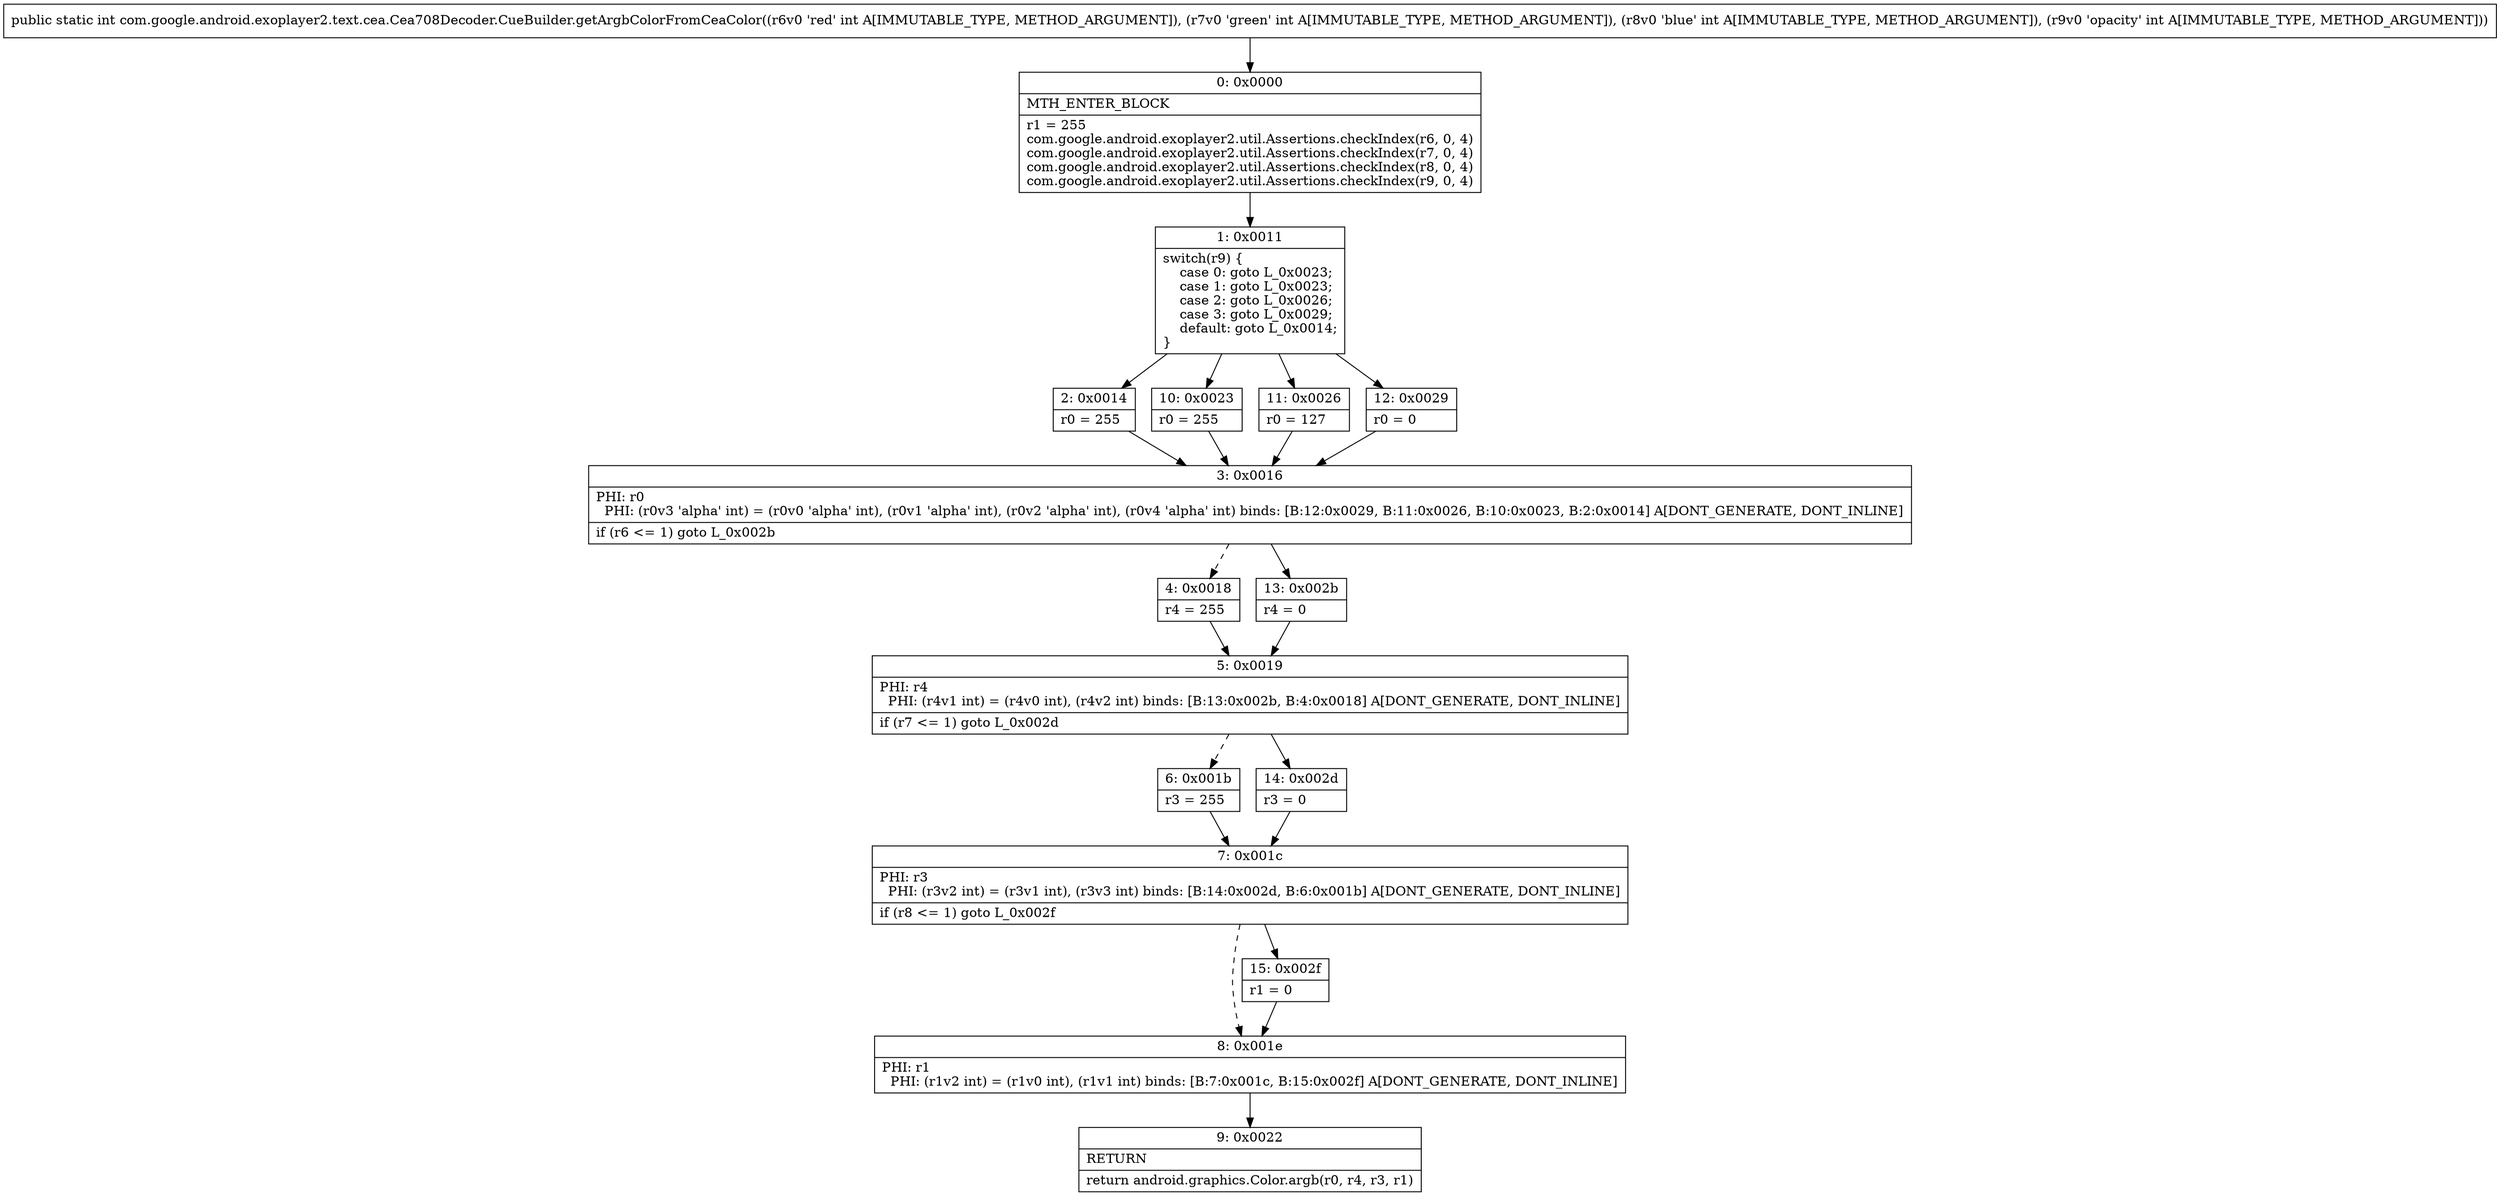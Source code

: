 digraph "CFG forcom.google.android.exoplayer2.text.cea.Cea708Decoder.CueBuilder.getArgbColorFromCeaColor(IIII)I" {
Node_0 [shape=record,label="{0\:\ 0x0000|MTH_ENTER_BLOCK\l|r1 = 255\lcom.google.android.exoplayer2.util.Assertions.checkIndex(r6, 0, 4)\lcom.google.android.exoplayer2.util.Assertions.checkIndex(r7, 0, 4)\lcom.google.android.exoplayer2.util.Assertions.checkIndex(r8, 0, 4)\lcom.google.android.exoplayer2.util.Assertions.checkIndex(r9, 0, 4)\l}"];
Node_1 [shape=record,label="{1\:\ 0x0011|switch(r9) \{\l    case 0: goto L_0x0023;\l    case 1: goto L_0x0023;\l    case 2: goto L_0x0026;\l    case 3: goto L_0x0029;\l    default: goto L_0x0014;\l\}\l}"];
Node_2 [shape=record,label="{2\:\ 0x0014|r0 = 255\l}"];
Node_3 [shape=record,label="{3\:\ 0x0016|PHI: r0 \l  PHI: (r0v3 'alpha' int) = (r0v0 'alpha' int), (r0v1 'alpha' int), (r0v2 'alpha' int), (r0v4 'alpha' int) binds: [B:12:0x0029, B:11:0x0026, B:10:0x0023, B:2:0x0014] A[DONT_GENERATE, DONT_INLINE]\l|if (r6 \<= 1) goto L_0x002b\l}"];
Node_4 [shape=record,label="{4\:\ 0x0018|r4 = 255\l}"];
Node_5 [shape=record,label="{5\:\ 0x0019|PHI: r4 \l  PHI: (r4v1 int) = (r4v0 int), (r4v2 int) binds: [B:13:0x002b, B:4:0x0018] A[DONT_GENERATE, DONT_INLINE]\l|if (r7 \<= 1) goto L_0x002d\l}"];
Node_6 [shape=record,label="{6\:\ 0x001b|r3 = 255\l}"];
Node_7 [shape=record,label="{7\:\ 0x001c|PHI: r3 \l  PHI: (r3v2 int) = (r3v1 int), (r3v3 int) binds: [B:14:0x002d, B:6:0x001b] A[DONT_GENERATE, DONT_INLINE]\l|if (r8 \<= 1) goto L_0x002f\l}"];
Node_8 [shape=record,label="{8\:\ 0x001e|PHI: r1 \l  PHI: (r1v2 int) = (r1v0 int), (r1v1 int) binds: [B:7:0x001c, B:15:0x002f] A[DONT_GENERATE, DONT_INLINE]\l}"];
Node_9 [shape=record,label="{9\:\ 0x0022|RETURN\l|return android.graphics.Color.argb(r0, r4, r3, r1)\l}"];
Node_10 [shape=record,label="{10\:\ 0x0023|r0 = 255\l}"];
Node_11 [shape=record,label="{11\:\ 0x0026|r0 = 127\l}"];
Node_12 [shape=record,label="{12\:\ 0x0029|r0 = 0\l}"];
Node_13 [shape=record,label="{13\:\ 0x002b|r4 = 0\l}"];
Node_14 [shape=record,label="{14\:\ 0x002d|r3 = 0\l}"];
Node_15 [shape=record,label="{15\:\ 0x002f|r1 = 0\l}"];
MethodNode[shape=record,label="{public static int com.google.android.exoplayer2.text.cea.Cea708Decoder.CueBuilder.getArgbColorFromCeaColor((r6v0 'red' int A[IMMUTABLE_TYPE, METHOD_ARGUMENT]), (r7v0 'green' int A[IMMUTABLE_TYPE, METHOD_ARGUMENT]), (r8v0 'blue' int A[IMMUTABLE_TYPE, METHOD_ARGUMENT]), (r9v0 'opacity' int A[IMMUTABLE_TYPE, METHOD_ARGUMENT])) }"];
MethodNode -> Node_0;
Node_0 -> Node_1;
Node_1 -> Node_2;
Node_1 -> Node_10;
Node_1 -> Node_11;
Node_1 -> Node_12;
Node_2 -> Node_3;
Node_3 -> Node_4[style=dashed];
Node_3 -> Node_13;
Node_4 -> Node_5;
Node_5 -> Node_6[style=dashed];
Node_5 -> Node_14;
Node_6 -> Node_7;
Node_7 -> Node_8[style=dashed];
Node_7 -> Node_15;
Node_8 -> Node_9;
Node_10 -> Node_3;
Node_11 -> Node_3;
Node_12 -> Node_3;
Node_13 -> Node_5;
Node_14 -> Node_7;
Node_15 -> Node_8;
}

